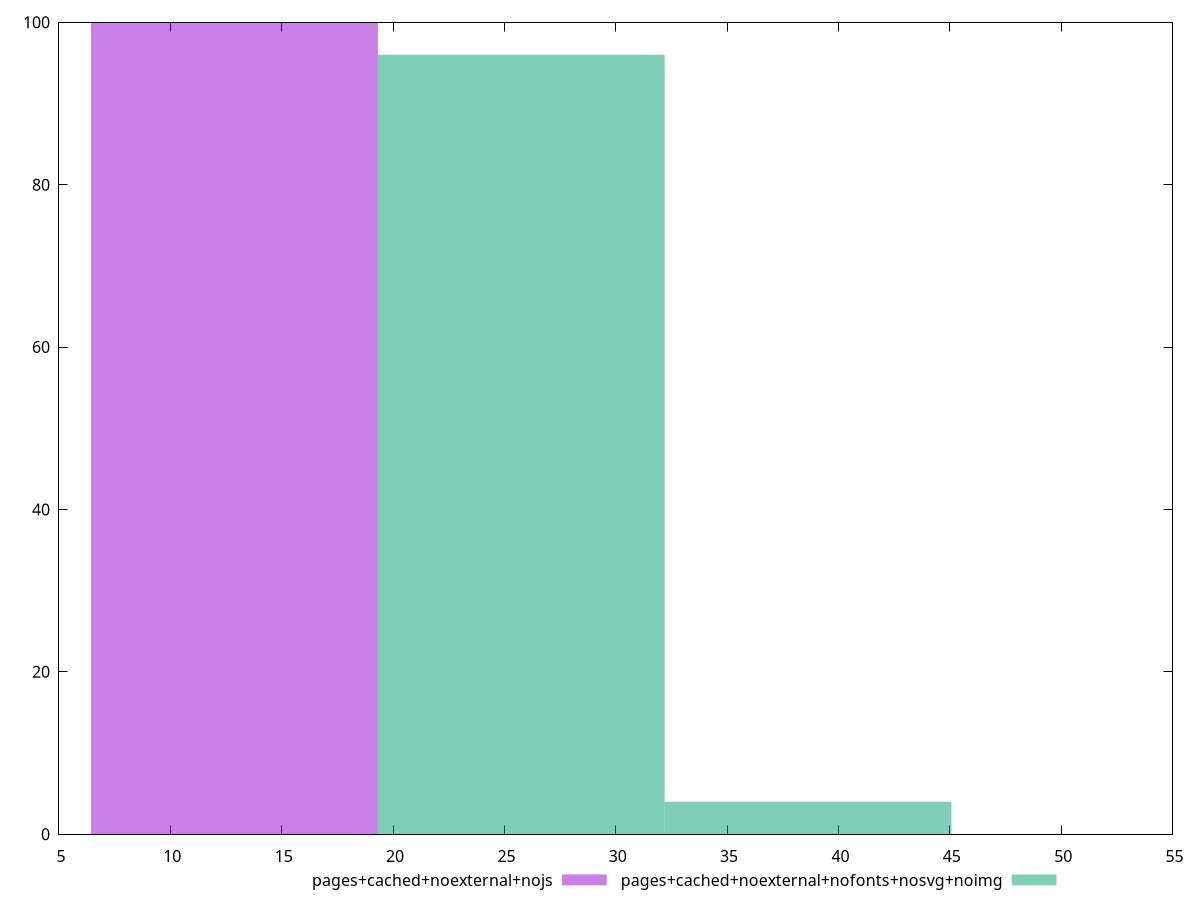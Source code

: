 reset
set terminal svg size 640, 500 enhanced background rgb 'white'
set output "reprap/max-potential-fid/comparison/histogram/10_vs_11.svg"

$pagesCachedNoexternalNojs <<EOF
12.878157471400195 100
EOF

$pagesCachedNoexternalNofontsNosvgNoimg <<EOF
25.75631494280039 96
38.63447241420059 4
EOF

set key outside below
set boxwidth 12.878157471400195
set yrange [0:100]
set style fill transparent solid 0.5 noborder

plot \
  $pagesCachedNoexternalNojs title "pages+cached+noexternal+nojs" with boxes, \
  $pagesCachedNoexternalNofontsNosvgNoimg title "pages+cached+noexternal+nofonts+nosvg+noimg" with boxes, \


reset